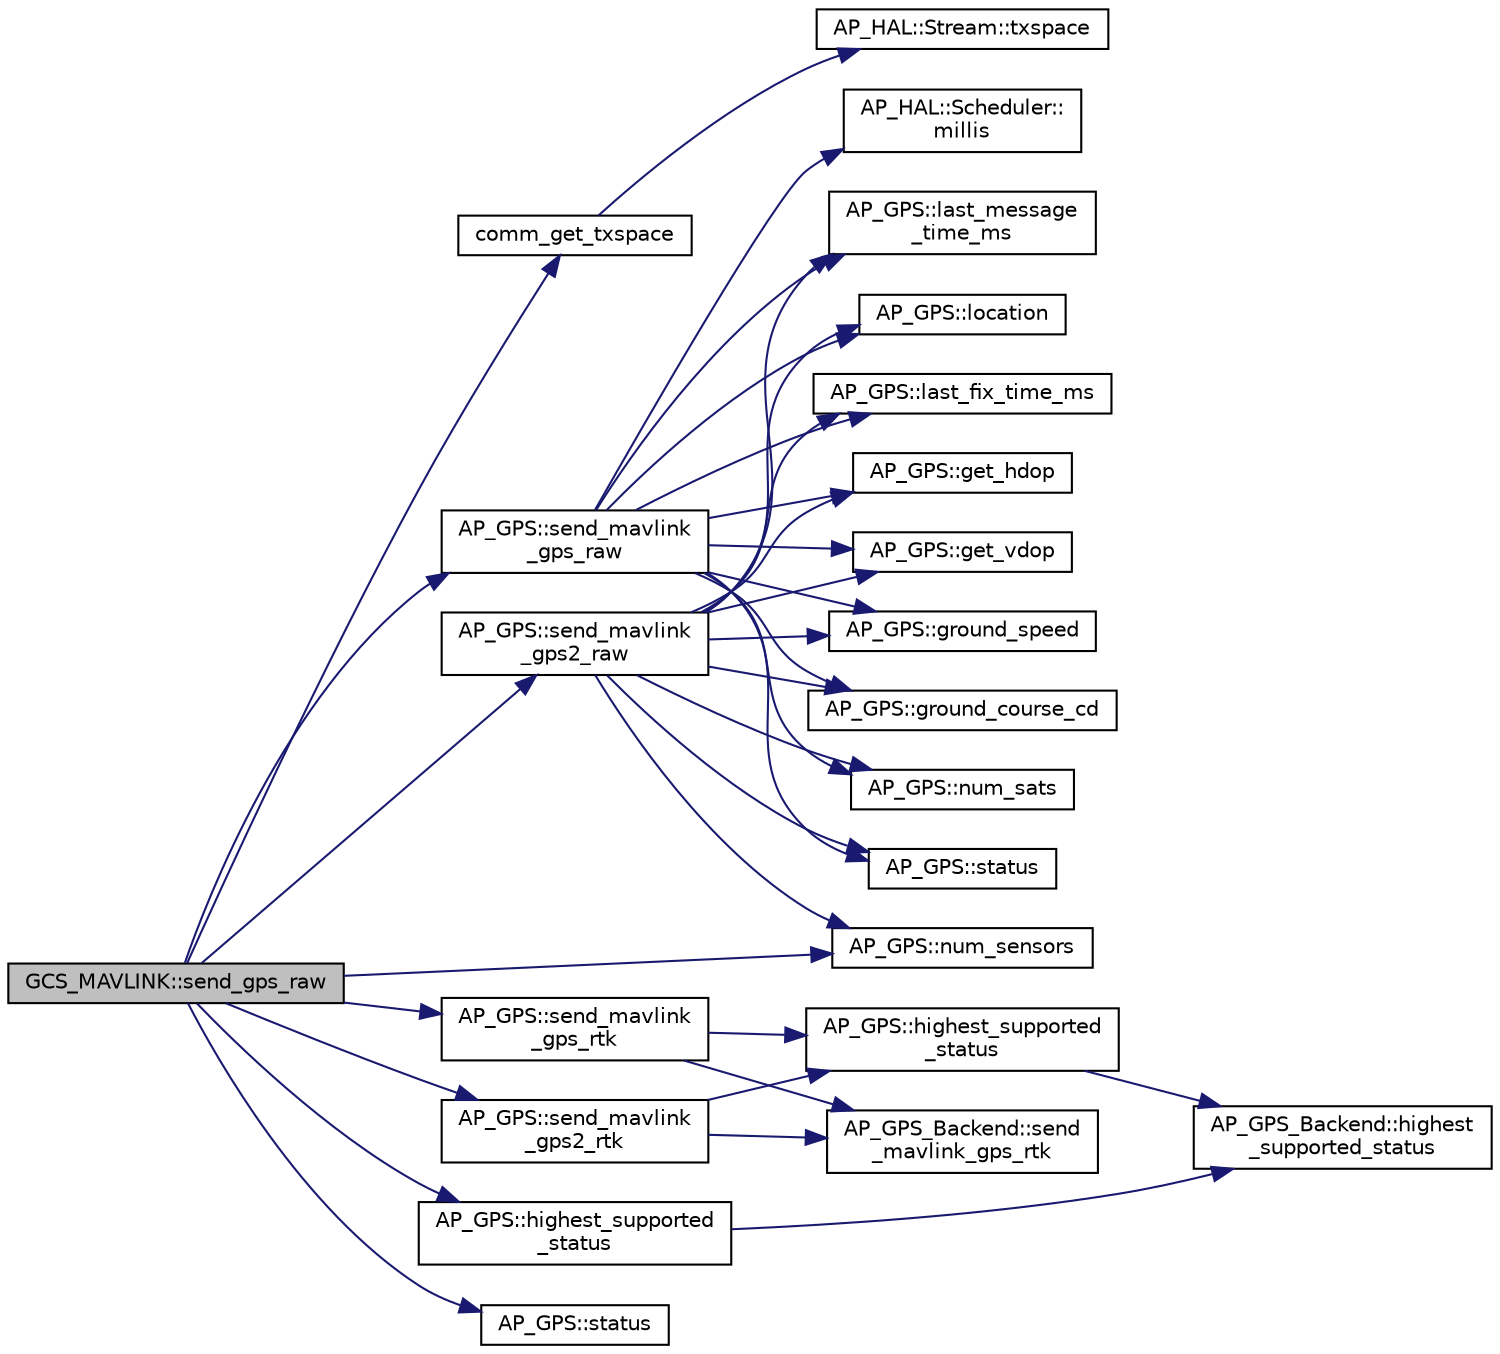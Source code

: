 digraph "GCS_MAVLINK::send_gps_raw"
{
 // INTERACTIVE_SVG=YES
  edge [fontname="Helvetica",fontsize="10",labelfontname="Helvetica",labelfontsize="10"];
  node [fontname="Helvetica",fontsize="10",shape=record];
  rankdir="LR";
  Node1 [label="GCS_MAVLINK::send_gps_raw",height=0.2,width=0.4,color="black", fillcolor="grey75", style="filled", fontcolor="black"];
  Node1 -> Node2 [color="midnightblue",fontsize="10",style="solid",fontname="Helvetica"];
  Node2 [label="comm_get_txspace",height=0.2,width=0.4,color="black", fillcolor="white", style="filled",URL="$GCS__MAVLink_8cpp.html#a2a0fd455fd37f642e9eb67373a14b7d9"];
  Node2 -> Node3 [color="midnightblue",fontsize="10",style="solid",fontname="Helvetica"];
  Node3 [label="AP_HAL::Stream::txspace",height=0.2,width=0.4,color="black", fillcolor="white", style="filled",URL="$classAP__HAL_1_1Stream.html#a7028834212873394e906bcaf7f4a06b3"];
  Node1 -> Node4 [color="midnightblue",fontsize="10",style="solid",fontname="Helvetica"];
  Node4 [label="AP_GPS::send_mavlink\l_gps_raw",height=0.2,width=0.4,color="black", fillcolor="white", style="filled",URL="$classAP__GPS.html#a266ef4a39f7a303fc1905bf7f9e4ed09"];
  Node4 -> Node5 [color="midnightblue",fontsize="10",style="solid",fontname="Helvetica"];
  Node5 [label="AP_GPS::status",height=0.2,width=0.4,color="black", fillcolor="white", style="filled",URL="$classAP__GPS.html#ae306f6cf545ee9f1f61cc38301ef76ca"];
  Node4 -> Node6 [color="midnightblue",fontsize="10",style="solid",fontname="Helvetica"];
  Node6 [label="AP_GPS::last_message\l_time_ms",height=0.2,width=0.4,color="black", fillcolor="white", style="filled",URL="$classAP__GPS.html#a99be30769d9ebba8b0184a5635012198"];
  Node4 -> Node7 [color="midnightblue",fontsize="10",style="solid",fontname="Helvetica"];
  Node7 [label="AP_HAL::Scheduler::\lmillis",height=0.2,width=0.4,color="black", fillcolor="white", style="filled",URL="$classAP__HAL_1_1Scheduler.html#a26b68339fc68a562d8d3a1238d0ec8c1"];
  Node4 -> Node8 [color="midnightblue",fontsize="10",style="solid",fontname="Helvetica"];
  Node8 [label="AP_GPS::location",height=0.2,width=0.4,color="black", fillcolor="white", style="filled",URL="$classAP__GPS.html#a98307dafca6849d38b983258a0ab361c"];
  Node4 -> Node9 [color="midnightblue",fontsize="10",style="solid",fontname="Helvetica"];
  Node9 [label="AP_GPS::last_fix_time_ms",height=0.2,width=0.4,color="black", fillcolor="white", style="filled",URL="$classAP__GPS.html#ad9057eb7d0fa2a0fcf39fee4d2d1036b"];
  Node4 -> Node10 [color="midnightblue",fontsize="10",style="solid",fontname="Helvetica"];
  Node10 [label="AP_GPS::get_hdop",height=0.2,width=0.4,color="black", fillcolor="white", style="filled",URL="$classAP__GPS.html#a4e2f4adf4afb5c25bcf8cea537ec1221"];
  Node4 -> Node11 [color="midnightblue",fontsize="10",style="solid",fontname="Helvetica"];
  Node11 [label="AP_GPS::get_vdop",height=0.2,width=0.4,color="black", fillcolor="white", style="filled",URL="$classAP__GPS.html#aff725a10762e8edc0871c522c0f7cfac"];
  Node4 -> Node12 [color="midnightblue",fontsize="10",style="solid",fontname="Helvetica"];
  Node12 [label="AP_GPS::ground_speed",height=0.2,width=0.4,color="black", fillcolor="white", style="filled",URL="$classAP__GPS.html#a7424d6be88b259250ee31e9897f98f36"];
  Node4 -> Node13 [color="midnightblue",fontsize="10",style="solid",fontname="Helvetica"];
  Node13 [label="AP_GPS::ground_course_cd",height=0.2,width=0.4,color="black", fillcolor="white", style="filled",URL="$classAP__GPS.html#adfa5cff731a1b7f144b521083d056671"];
  Node4 -> Node14 [color="midnightblue",fontsize="10",style="solid",fontname="Helvetica"];
  Node14 [label="AP_GPS::num_sats",height=0.2,width=0.4,color="black", fillcolor="white", style="filled",URL="$classAP__GPS.html#afcc2442ab71102ddabde55e6fb58bf0a"];
  Node1 -> Node15 [color="midnightblue",fontsize="10",style="solid",fontname="Helvetica"];
  Node15 [label="AP_GPS::highest_supported\l_status",height=0.2,width=0.4,color="black", fillcolor="white", style="filled",URL="$classAP__GPS.html#a28239e96e836d57525366b6529b76a51"];
  Node15 -> Node16 [color="midnightblue",fontsize="10",style="solid",fontname="Helvetica"];
  Node16 [label="AP_GPS_Backend::highest\l_supported_status",height=0.2,width=0.4,color="black", fillcolor="white", style="filled",URL="$classAP__GPS__Backend.html#a8c5b16c4ac289e283effa184eb9df9c8"];
  Node1 -> Node17 [color="midnightblue",fontsize="10",style="solid",fontname="Helvetica"];
  Node17 [label="AP_GPS::send_mavlink\l_gps_rtk",height=0.2,width=0.4,color="black", fillcolor="white", style="filled",URL="$classAP__GPS.html#a893afa3379d08489d3d13ec23a9e058f"];
  Node17 -> Node18 [color="midnightblue",fontsize="10",style="solid",fontname="Helvetica"];
  Node18 [label="AP_GPS::highest_supported\l_status",height=0.2,width=0.4,color="black", fillcolor="white", style="filled",URL="$classAP__GPS.html#a0a7edf82d077df0d203a0715c4fe24f5"];
  Node18 -> Node16 [color="midnightblue",fontsize="10",style="solid",fontname="Helvetica"];
  Node17 -> Node19 [color="midnightblue",fontsize="10",style="solid",fontname="Helvetica"];
  Node19 [label="AP_GPS_Backend::send\l_mavlink_gps_rtk",height=0.2,width=0.4,color="black", fillcolor="white", style="filled",URL="$classAP__GPS__Backend.html#a21ecae803fa5c6eaa9bc257840ce7031"];
  Node1 -> Node20 [color="midnightblue",fontsize="10",style="solid",fontname="Helvetica"];
  Node20 [label="AP_GPS::num_sensors",height=0.2,width=0.4,color="black", fillcolor="white", style="filled",URL="$classAP__GPS.html#ab9242bd37b2fccdfbb76b42d9ea4a302"];
  Node1 -> Node21 [color="midnightblue",fontsize="10",style="solid",fontname="Helvetica"];
  Node21 [label="AP_GPS::status",height=0.2,width=0.4,color="black", fillcolor="white", style="filled",URL="$classAP__GPS.html#a9093c8cf1d5a78ccd8677229bb314d37",tooltip="Query GPS status. "];
  Node1 -> Node22 [color="midnightblue",fontsize="10",style="solid",fontname="Helvetica"];
  Node22 [label="AP_GPS::send_mavlink\l_gps2_raw",height=0.2,width=0.4,color="black", fillcolor="white", style="filled",URL="$classAP__GPS.html#a559c00ff3bbc1232f68e64d29a892128"];
  Node22 -> Node20 [color="midnightblue",fontsize="10",style="solid",fontname="Helvetica"];
  Node22 -> Node5 [color="midnightblue",fontsize="10",style="solid",fontname="Helvetica"];
  Node22 -> Node6 [color="midnightblue",fontsize="10",style="solid",fontname="Helvetica"];
  Node22 -> Node8 [color="midnightblue",fontsize="10",style="solid",fontname="Helvetica"];
  Node22 -> Node9 [color="midnightblue",fontsize="10",style="solid",fontname="Helvetica"];
  Node22 -> Node10 [color="midnightblue",fontsize="10",style="solid",fontname="Helvetica"];
  Node22 -> Node11 [color="midnightblue",fontsize="10",style="solid",fontname="Helvetica"];
  Node22 -> Node12 [color="midnightblue",fontsize="10",style="solid",fontname="Helvetica"];
  Node22 -> Node13 [color="midnightblue",fontsize="10",style="solid",fontname="Helvetica"];
  Node22 -> Node14 [color="midnightblue",fontsize="10",style="solid",fontname="Helvetica"];
  Node1 -> Node23 [color="midnightblue",fontsize="10",style="solid",fontname="Helvetica"];
  Node23 [label="AP_GPS::send_mavlink\l_gps2_rtk",height=0.2,width=0.4,color="black", fillcolor="white", style="filled",URL="$classAP__GPS.html#a04d3ce24fb1734450132878a154cf70d"];
  Node23 -> Node18 [color="midnightblue",fontsize="10",style="solid",fontname="Helvetica"];
  Node23 -> Node19 [color="midnightblue",fontsize="10",style="solid",fontname="Helvetica"];
}
